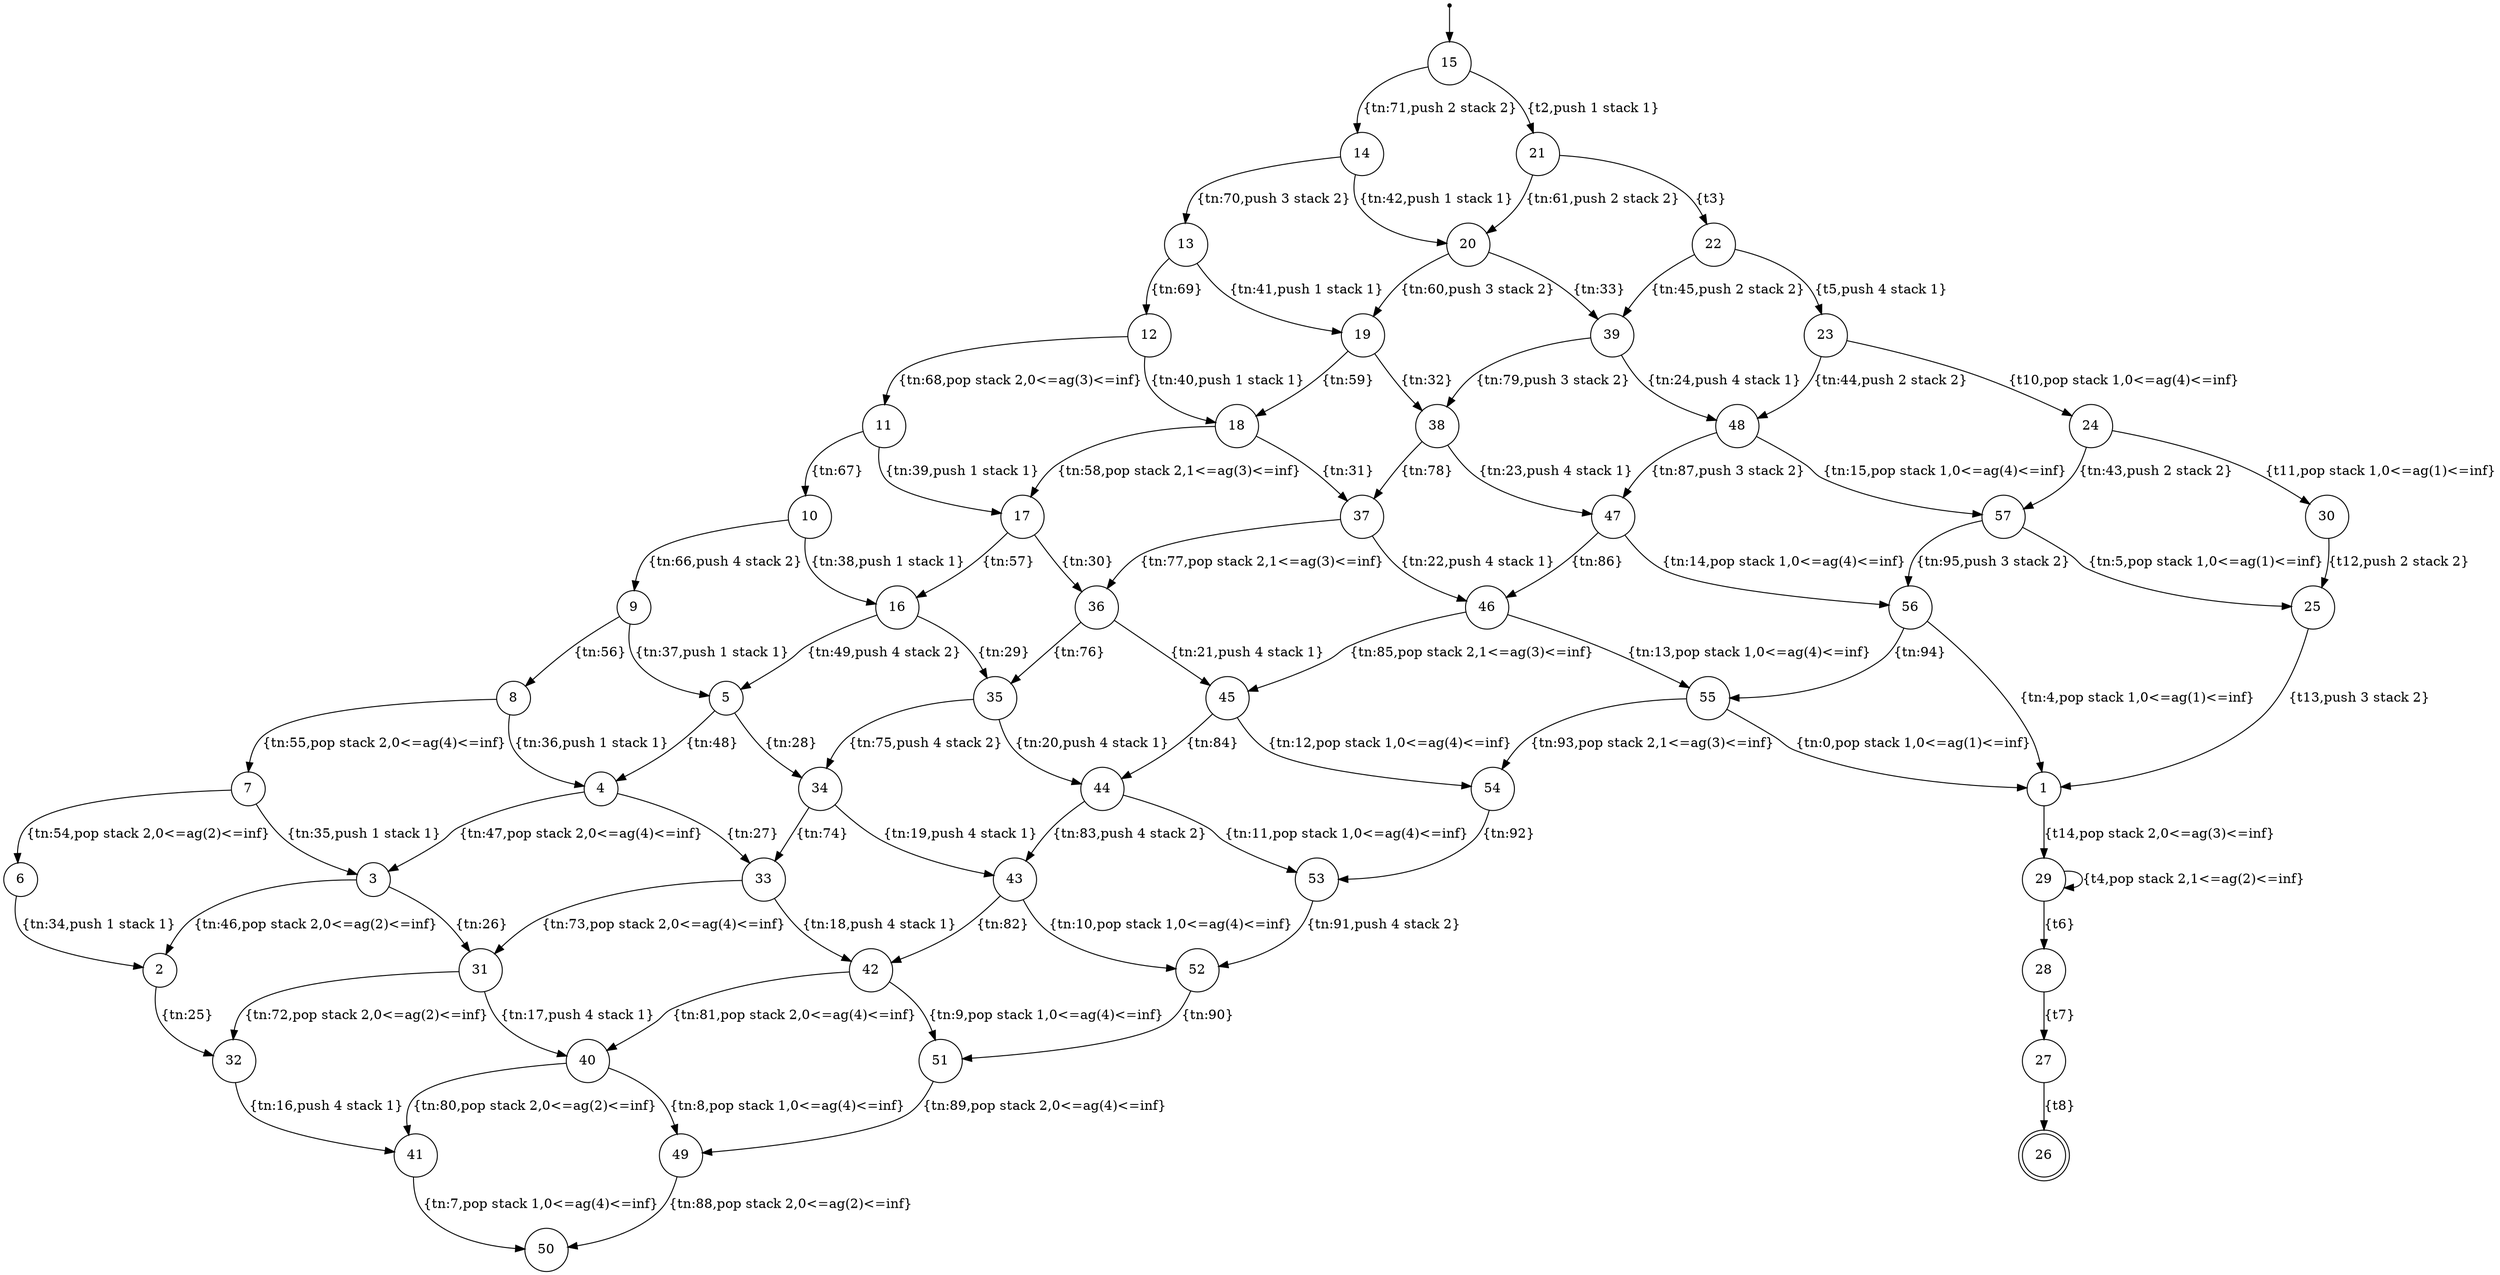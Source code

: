 digraph finite_state_machine {
	node [shape = point ]; qi0;
	node [shape = doublecircle];26;
	node [shape=circle];
	qi0 -> 15;
	55 -> 1 [ label = "{tn:0,pop stack 1,0<=ag(1)<=inf}" ];
	29 -> 29 [ label = "{t4,pop stack 2,1<=ag(2)<=inf}" ];
	1 -> 29 [ label = "{t14,pop stack 2,0<=ag(3)<=inf}" ];
	25 -> 1 [ label = "{t13,push 3 stack 2}" ];
	56 -> 1 [ label = "{tn:4,pop stack 1,0<=ag(1)<=inf}" ];
	57 -> 25 [ label = "{tn:5,pop stack 1,0<=ag(1)<=inf}" ];
	30 -> 25 [ label = "{t12,push 2 stack 2}" ];
	41 -> 50 [ label = "{tn:7,pop stack 1,0<=ag(4)<=inf}" ];
	40 -> 49 [ label = "{tn:8,pop stack 1,0<=ag(4)<=inf}" ];
	42 -> 51 [ label = "{tn:9,pop stack 1,0<=ag(4)<=inf}" ];
	43 -> 52 [ label = "{tn:10,pop stack 1,0<=ag(4)<=inf}" ];
	44 -> 53 [ label = "{tn:11,pop stack 1,0<=ag(4)<=inf}" ];
	45 -> 54 [ label = "{tn:12,pop stack 1,0<=ag(4)<=inf}" ];
	46 -> 55 [ label = "{tn:13,pop stack 1,0<=ag(4)<=inf}" ];
	47 -> 56 [ label = "{tn:14,pop stack 1,0<=ag(4)<=inf}" ];
	48 -> 57 [ label = "{tn:15,pop stack 1,0<=ag(4)<=inf}" ];
	32 -> 41 [ label = "{tn:16,push 4 stack 1}" ];
	31 -> 40 [ label = "{tn:17,push 4 stack 1}" ];
	33 -> 42 [ label = "{tn:18,push 4 stack 1}" ];
	34 -> 43 [ label = "{tn:19,push 4 stack 1}" ];
	35 -> 44 [ label = "{tn:20,push 4 stack 1}" ];
	36 -> 45 [ label = "{tn:21,push 4 stack 1}" ];
	37 -> 46 [ label = "{tn:22,push 4 stack 1}" ];
	38 -> 47 [ label = "{tn:23,push 4 stack 1}" ];
	39 -> 48 [ label = "{tn:24,push 4 stack 1}" ];
	2 -> 32 [ label = "{tn:25}" ];
	3 -> 31 [ label = "{tn:26}" ];
	4 -> 33 [ label = "{tn:27}" ];
	5 -> 34 [ label = "{tn:28}" ];
	16 -> 35 [ label = "{tn:29}" ];
	17 -> 36 [ label = "{tn:30}" ];
	18 -> 37 [ label = "{tn:31}" ];
	19 -> 38 [ label = "{tn:32}" ];
	20 -> 39 [ label = "{tn:33}" ];
	6 -> 2 [ label = "{tn:34,push 1 stack 1}" ];
	7 -> 3 [ label = "{tn:35,push 1 stack 1}" ];
	8 -> 4 [ label = "{tn:36,push 1 stack 1}" ];
	9 -> 5 [ label = "{tn:37,push 1 stack 1}" ];
	10 -> 16 [ label = "{tn:38,push 1 stack 1}" ];
	11 -> 17 [ label = "{tn:39,push 1 stack 1}" ];
	12 -> 18 [ label = "{tn:40,push 1 stack 1}" ];
	13 -> 19 [ label = "{tn:41,push 1 stack 1}" ];
	14 -> 20 [ label = "{tn:42,push 1 stack 1}" ];
	24 -> 57 [ label = "{tn:43,push 2 stack 2}" ];
	23 -> 48 [ label = "{tn:44,push 2 stack 2}" ];
	22 -> 39 [ label = "{tn:45,push 2 stack 2}" ];
	3 -> 2 [ label = "{tn:46,pop stack 2,0<=ag(2)<=inf}" ];
	4 -> 3 [ label = "{tn:47,pop stack 2,0<=ag(4)<=inf}" ];
	5 -> 4 [ label = "{tn:48}" ];
	16 -> 5 [ label = "{tn:49,push 4 stack 2}" ];
	27 -> 26 [ label = "{t8}" ];
	28 -> 27 [ label = "{t7}" ];
	29 -> 28 [ label = "{t6}" ];
	15 -> 21 [ label = "{t2,push 1 stack 1}" ];
	7 -> 6 [ label = "{tn:54,pop stack 2,0<=ag(2)<=inf}" ];
	8 -> 7 [ label = "{tn:55,pop stack 2,0<=ag(4)<=inf}" ];
	9 -> 8 [ label = "{tn:56}" ];
	17 -> 16 [ label = "{tn:57}" ];
	18 -> 17 [ label = "{tn:58,pop stack 2,1<=ag(3)<=inf}" ];
	19 -> 18 [ label = "{tn:59}" ];
	20 -> 19 [ label = "{tn:60,push 3 stack 2}" ];
	21 -> 20 [ label = "{tn:61,push 2 stack 2}" ];
	24 -> 30 [ label = "{t11,pop stack 1,0<=ag(1)<=inf}" ];
	23 -> 24 [ label = "{t10,pop stack 1,0<=ag(4)<=inf}" ];
	22 -> 23 [ label = "{t5,push 4 stack 1}" ];
	21 -> 22 [ label = "{t3}" ];
	10 -> 9 [ label = "{tn:66,push 4 stack 2}" ];
	11 -> 10 [ label = "{tn:67}" ];
	12 -> 11 [ label = "{tn:68,pop stack 2,0<=ag(3)<=inf}" ];
	13 -> 12 [ label = "{tn:69}" ];
	14 -> 13 [ label = "{tn:70,push 3 stack 2}" ];
	15 -> 14 [ label = "{tn:71,push 2 stack 2}" ];
	31 -> 32 [ label = "{tn:72,pop stack 2,0<=ag(2)<=inf}" ];
	33 -> 31 [ label = "{tn:73,pop stack 2,0<=ag(4)<=inf}" ];
	34 -> 33 [ label = "{tn:74}" ];
	35 -> 34 [ label = "{tn:75,push 4 stack 2}" ];
	36 -> 35 [ label = "{tn:76}" ];
	37 -> 36 [ label = "{tn:77,pop stack 2,1<=ag(3)<=inf}" ];
	38 -> 37 [ label = "{tn:78}" ];
	39 -> 38 [ label = "{tn:79,push 3 stack 2}" ];
	40 -> 41 [ label = "{tn:80,pop stack 2,0<=ag(2)<=inf}" ];
	42 -> 40 [ label = "{tn:81,pop stack 2,0<=ag(4)<=inf}" ];
	43 -> 42 [ label = "{tn:82}" ];
	44 -> 43 [ label = "{tn:83,push 4 stack 2}" ];
	45 -> 44 [ label = "{tn:84}" ];
	46 -> 45 [ label = "{tn:85,pop stack 2,1<=ag(3)<=inf}" ];
	47 -> 46 [ label = "{tn:86}" ];
	48 -> 47 [ label = "{tn:87,push 3 stack 2}" ];
	49 -> 50 [ label = "{tn:88,pop stack 2,0<=ag(2)<=inf}" ];
	51 -> 49 [ label = "{tn:89,pop stack 2,0<=ag(4)<=inf}" ];
	52 -> 51 [ label = "{tn:90}" ];
	53 -> 52 [ label = "{tn:91,push 4 stack 2}" ];
	54 -> 53 [ label = "{tn:92}" ];
	55 -> 54 [ label = "{tn:93,pop stack 2,1<=ag(3)<=inf}" ];
	56 -> 55 [ label = "{tn:94}" ];
	57 -> 56 [ label = "{tn:95,push 3 stack 2}" ];
}